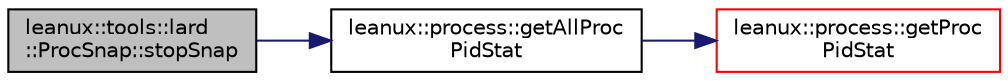 digraph "leanux::tools::lard::ProcSnap::stopSnap"
{
 // LATEX_PDF_SIZE
  bgcolor="transparent";
  edge [fontname="Helvetica",fontsize="10",labelfontname="Helvetica",labelfontsize="10"];
  node [fontname="Helvetica",fontsize="10",shape=record];
  rankdir="LR";
  Node1 [label="leanux::tools::lard\l::ProcSnap::stopSnap",height=0.2,width=0.4,color="black", fillcolor="grey75", style="filled", fontcolor="black",tooltip=" "];
  Node1 -> Node2 [color="midnightblue",fontsize="10",style="solid",fontname="Helvetica"];
  Node2 [label="leanux::process::getAllProc\lPidStat",height=0.2,width=0.4,color="black",URL="$namespaceleanux_1_1process.html#a385cafe09f0dc82ce8a830124665d69d",tooltip="Get a snapshot of all pids (seen as /proc/PID) into a std::map keyed by pid_t."];
  Node2 -> Node3 [color="midnightblue",fontsize="10",style="solid",fontname="Helvetica"];
  Node3 [label="leanux::process::getProc\lPidStat",height=0.2,width=0.4,color="red",URL="$namespaceleanux_1_1process.html#a6533e64a7e3e102f65df053802c83919",tooltip="Get the ProcPidStat for the pid."];
}
